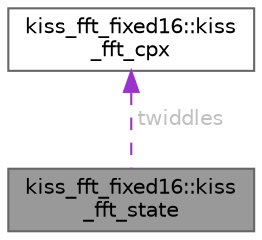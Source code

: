 digraph "kiss_fft_fixed16::kiss_fft_state"
{
 // LATEX_PDF_SIZE
  bgcolor="transparent";
  edge [fontname=Helvetica,fontsize=10,labelfontname=Helvetica,labelfontsize=10];
  node [fontname=Helvetica,fontsize=10,shape=box,height=0.2,width=0.4];
  Node1 [id="Node000001",label="kiss_fft_fixed16::kiss\l_fft_state",height=0.2,width=0.4,color="gray40", fillcolor="grey60", style="filled", fontcolor="black",tooltip=" "];
  Node2 -> Node1 [id="edge2_Node000001_Node000002",dir="back",color="darkorchid3",style="dashed",tooltip=" ",label=" twiddles",fontcolor="grey" ];
  Node2 [id="Node000002",label="kiss_fft_fixed16::kiss\l_fft_cpx",height=0.2,width=0.4,color="gray40", fillcolor="white", style="filled",URL="$structkiss__fft__fixed16_1_1kiss__fft__cpx.html",tooltip=" "];
}
